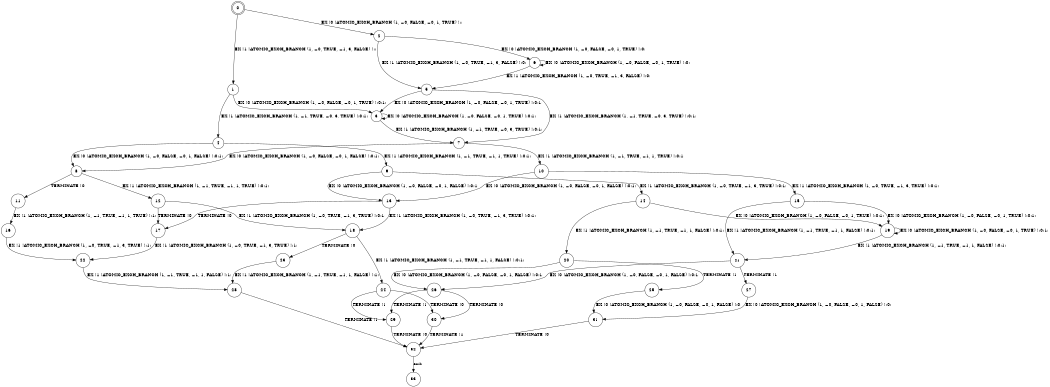 digraph BCG {
size = "7, 10.5";
center = TRUE;
node [shape = circle];
0 [peripheries = 2];
0 -> 1 [label = "EX !1 !ATOMIC_EXCH_BRANCH (1, +0, TRUE, +1, 3, FALSE) !::"];
0 -> 2 [label = "EX !0 !ATOMIC_EXCH_BRANCH (1, +0, FALSE, +0, 1, TRUE) !::"];
1 -> 3 [label = "EX !0 !ATOMIC_EXCH_BRANCH (1, +0, FALSE, +0, 1, TRUE) !:0:1:"];
1 -> 4 [label = "EX !1 !ATOMIC_EXCH_BRANCH (1, +1, TRUE, +0, 3, TRUE) !:0:1:"];
2 -> 5 [label = "EX !1 !ATOMIC_EXCH_BRANCH (1, +0, TRUE, +1, 3, FALSE) !:0:"];
2 -> 6 [label = "EX !0 !ATOMIC_EXCH_BRANCH (1, +0, FALSE, +0, 1, TRUE) !:0:"];
3 -> 7 [label = "EX !1 !ATOMIC_EXCH_BRANCH (1, +1, TRUE, +0, 3, TRUE) !:0:1:"];
3 -> 3 [label = "EX !0 !ATOMIC_EXCH_BRANCH (1, +0, FALSE, +0, 1, TRUE) !:0:1:"];
4 -> 8 [label = "EX !0 !ATOMIC_EXCH_BRANCH (1, +0, FALSE, +0, 1, FALSE) !:0:1:"];
4 -> 9 [label = "EX !1 !ATOMIC_EXCH_BRANCH (1, +1, TRUE, +1, 1, TRUE) !:0:1:"];
5 -> 7 [label = "EX !1 !ATOMIC_EXCH_BRANCH (1, +1, TRUE, +0, 3, TRUE) !:0:1:"];
5 -> 3 [label = "EX !0 !ATOMIC_EXCH_BRANCH (1, +0, FALSE, +0, 1, TRUE) !:0:1:"];
6 -> 5 [label = "EX !1 !ATOMIC_EXCH_BRANCH (1, +0, TRUE, +1, 3, FALSE) !:0:"];
6 -> 6 [label = "EX !0 !ATOMIC_EXCH_BRANCH (1, +0, FALSE, +0, 1, TRUE) !:0:"];
7 -> 10 [label = "EX !1 !ATOMIC_EXCH_BRANCH (1, +1, TRUE, +1, 1, TRUE) !:0:1:"];
7 -> 8 [label = "EX !0 !ATOMIC_EXCH_BRANCH (1, +0, FALSE, +0, 1, FALSE) !:0:1:"];
8 -> 11 [label = "TERMINATE !0"];
8 -> 12 [label = "EX !1 !ATOMIC_EXCH_BRANCH (1, +1, TRUE, +1, 1, TRUE) !:0:1:"];
9 -> 13 [label = "EX !0 !ATOMIC_EXCH_BRANCH (1, +0, FALSE, +0, 1, FALSE) !:0:1:"];
9 -> 14 [label = "EX !1 !ATOMIC_EXCH_BRANCH (1, +0, TRUE, +1, 3, TRUE) !:0:1:"];
10 -> 15 [label = "EX !1 !ATOMIC_EXCH_BRANCH (1, +0, TRUE, +1, 3, TRUE) !:0:1:"];
10 -> 13 [label = "EX !0 !ATOMIC_EXCH_BRANCH (1, +0, FALSE, +0, 1, FALSE) !:0:1:"];
11 -> 16 [label = "EX !1 !ATOMIC_EXCH_BRANCH (1, +1, TRUE, +1, 1, TRUE) !:1:"];
12 -> 17 [label = "TERMINATE !0"];
12 -> 18 [label = "EX !1 !ATOMIC_EXCH_BRANCH (1, +0, TRUE, +1, 3, TRUE) !:0:1:"];
13 -> 17 [label = "TERMINATE !0"];
13 -> 18 [label = "EX !1 !ATOMIC_EXCH_BRANCH (1, +0, TRUE, +1, 3, TRUE) !:0:1:"];
14 -> 19 [label = "EX !0 !ATOMIC_EXCH_BRANCH (1, +0, FALSE, +0, 1, TRUE) !:0:1:"];
14 -> 20 [label = "EX !1 !ATOMIC_EXCH_BRANCH (1, +1, TRUE, +1, 1, FALSE) !:0:1:"];
15 -> 21 [label = "EX !1 !ATOMIC_EXCH_BRANCH (1, +1, TRUE, +1, 1, FALSE) !:0:1:"];
15 -> 19 [label = "EX !0 !ATOMIC_EXCH_BRANCH (1, +0, FALSE, +0, 1, TRUE) !:0:1:"];
16 -> 22 [label = "EX !1 !ATOMIC_EXCH_BRANCH (1, +0, TRUE, +1, 3, TRUE) !:1:"];
17 -> 22 [label = "EX !1 !ATOMIC_EXCH_BRANCH (1, +0, TRUE, +1, 3, TRUE) !:1:"];
18 -> 23 [label = "TERMINATE !0"];
18 -> 24 [label = "EX !1 !ATOMIC_EXCH_BRANCH (1, +1, TRUE, +1, 1, FALSE) !:0:1:"];
19 -> 21 [label = "EX !1 !ATOMIC_EXCH_BRANCH (1, +1, TRUE, +1, 1, FALSE) !:0:1:"];
19 -> 19 [label = "EX !0 !ATOMIC_EXCH_BRANCH (1, +0, FALSE, +0, 1, TRUE) !:0:1:"];
20 -> 25 [label = "TERMINATE !1"];
20 -> 26 [label = "EX !0 !ATOMIC_EXCH_BRANCH (1, +0, FALSE, +0, 1, FALSE) !:0:1:"];
21 -> 27 [label = "TERMINATE !1"];
21 -> 26 [label = "EX !0 !ATOMIC_EXCH_BRANCH (1, +0, FALSE, +0, 1, FALSE) !:0:1:"];
22 -> 28 [label = "EX !1 !ATOMIC_EXCH_BRANCH (1, +1, TRUE, +1, 1, FALSE) !:1:"];
23 -> 28 [label = "EX !1 !ATOMIC_EXCH_BRANCH (1, +1, TRUE, +1, 1, FALSE) !:1:"];
24 -> 29 [label = "TERMINATE !1"];
24 -> 30 [label = "TERMINATE !0"];
25 -> 31 [label = "EX !0 !ATOMIC_EXCH_BRANCH (1, +0, FALSE, +0, 1, FALSE) !:0:"];
26 -> 29 [label = "TERMINATE !1"];
26 -> 30 [label = "TERMINATE !0"];
27 -> 31 [label = "EX !0 !ATOMIC_EXCH_BRANCH (1, +0, FALSE, +0, 1, FALSE) !:0:"];
28 -> 32 [label = "TERMINATE !1"];
29 -> 32 [label = "TERMINATE !0"];
30 -> 32 [label = "TERMINATE !1"];
31 -> 32 [label = "TERMINATE !0"];
32 -> 33 [label = "exit"];
}
